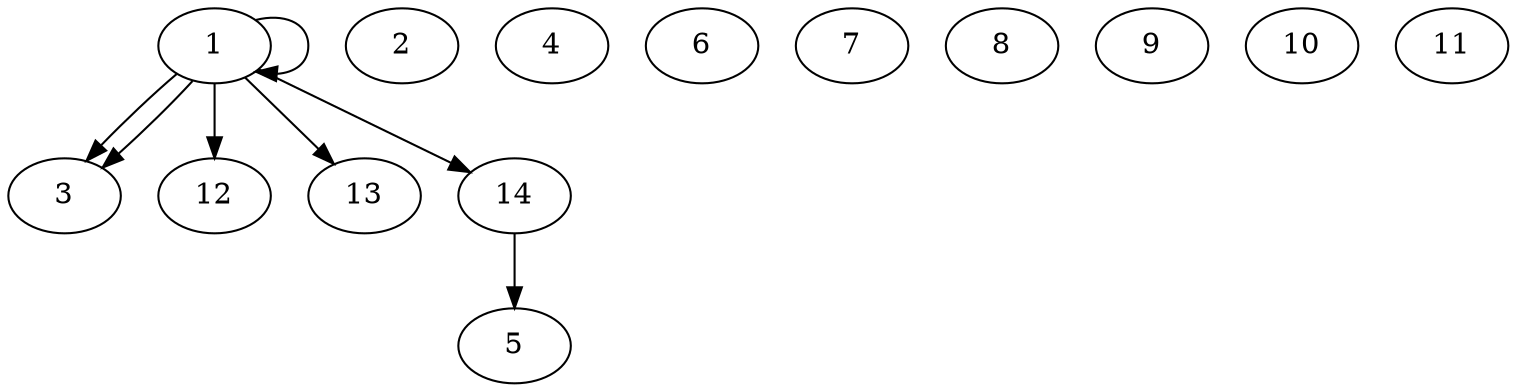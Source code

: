 digraph g {
 1;
 2;
 3;
 4;
 5;
 6;
 7;
 8;
 9;
 10;
 11;
 12;
 13;
 14;
 1 -> 1;
 1 -> 3;
 1 -> 12;
 1 -> 3;
 1 -> 13;
 1 -> 14;
 14 -> 5;
}
